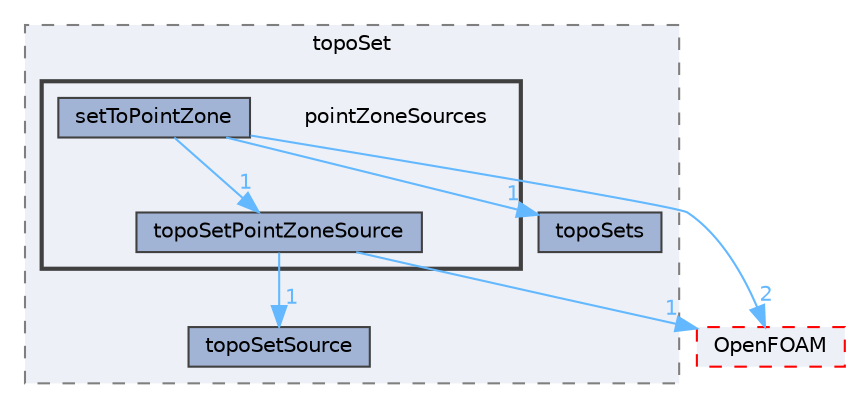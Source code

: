 digraph "src/meshTools/topoSet/pointZoneSources"
{
 // LATEX_PDF_SIZE
  bgcolor="transparent";
  edge [fontname=Helvetica,fontsize=10,labelfontname=Helvetica,labelfontsize=10];
  node [fontname=Helvetica,fontsize=10,shape=box,height=0.2,width=0.4];
  compound=true
  subgraph clusterdir_53c6f1430167a4cd316d5caa179db9dd {
    graph [ bgcolor="#edf0f7", pencolor="grey50", label="topoSet", fontname=Helvetica,fontsize=10 style="filled,dashed", URL="dir_53c6f1430167a4cd316d5caa179db9dd.html",tooltip=""]
  dir_cf85cbbd7fd849cf972e2760b9b27a5d [label="topoSets", fillcolor="#a2b4d6", color="grey25", style="filled", URL="dir_cf85cbbd7fd849cf972e2760b9b27a5d.html",tooltip=""];
  dir_4b6fbbc959fea3024271902bf3ac20e3 [label="topoSetSource", fillcolor="#a2b4d6", color="grey25", style="filled", URL="dir_4b6fbbc959fea3024271902bf3ac20e3.html",tooltip=""];
  subgraph clusterdir_f1f83abe13a7fcbf6d870d7a2fa82cb6 {
    graph [ bgcolor="#edf0f7", pencolor="grey25", label="", fontname=Helvetica,fontsize=10 style="filled,bold", URL="dir_f1f83abe13a7fcbf6d870d7a2fa82cb6.html",tooltip=""]
    dir_f1f83abe13a7fcbf6d870d7a2fa82cb6 [shape=plaintext, label="pointZoneSources"];
  dir_5f408c9f95e0f63d1c5d3b902b3a5bc2 [label="setToPointZone", fillcolor="#a2b4d6", color="grey25", style="filled", URL="dir_5f408c9f95e0f63d1c5d3b902b3a5bc2.html",tooltip=""];
  dir_62a0264ba10dbd99fe2f6f05964eb61d [label="topoSetPointZoneSource", fillcolor="#a2b4d6", color="grey25", style="filled", URL="dir_62a0264ba10dbd99fe2f6f05964eb61d.html",tooltip=""];
  }
  }
  dir_c5473ff19b20e6ec4dfe5c310b3778a8 [label="OpenFOAM", fillcolor="#edf0f7", color="red", style="filled,dashed", URL="dir_c5473ff19b20e6ec4dfe5c310b3778a8.html",tooltip=""];
  dir_5f408c9f95e0f63d1c5d3b902b3a5bc2->dir_62a0264ba10dbd99fe2f6f05964eb61d [headlabel="1", labeldistance=1.5 headhref="dir_003502_004080.html" href="dir_003502_004080.html" color="steelblue1" fontcolor="steelblue1"];
  dir_5f408c9f95e0f63d1c5d3b902b3a5bc2->dir_c5473ff19b20e6ec4dfe5c310b3778a8 [headlabel="2", labeldistance=1.5 headhref="dir_003502_002695.html" href="dir_003502_002695.html" color="steelblue1" fontcolor="steelblue1"];
  dir_5f408c9f95e0f63d1c5d3b902b3a5bc2->dir_cf85cbbd7fd849cf972e2760b9b27a5d [headlabel="1", labeldistance=1.5 headhref="dir_003502_004081.html" href="dir_003502_004081.html" color="steelblue1" fontcolor="steelblue1"];
  dir_62a0264ba10dbd99fe2f6f05964eb61d->dir_4b6fbbc959fea3024271902bf3ac20e3 [headlabel="1", labeldistance=1.5 headhref="dir_004080_004082.html" href="dir_004080_004082.html" color="steelblue1" fontcolor="steelblue1"];
  dir_62a0264ba10dbd99fe2f6f05964eb61d->dir_c5473ff19b20e6ec4dfe5c310b3778a8 [headlabel="1", labeldistance=1.5 headhref="dir_004080_002695.html" href="dir_004080_002695.html" color="steelblue1" fontcolor="steelblue1"];
}
